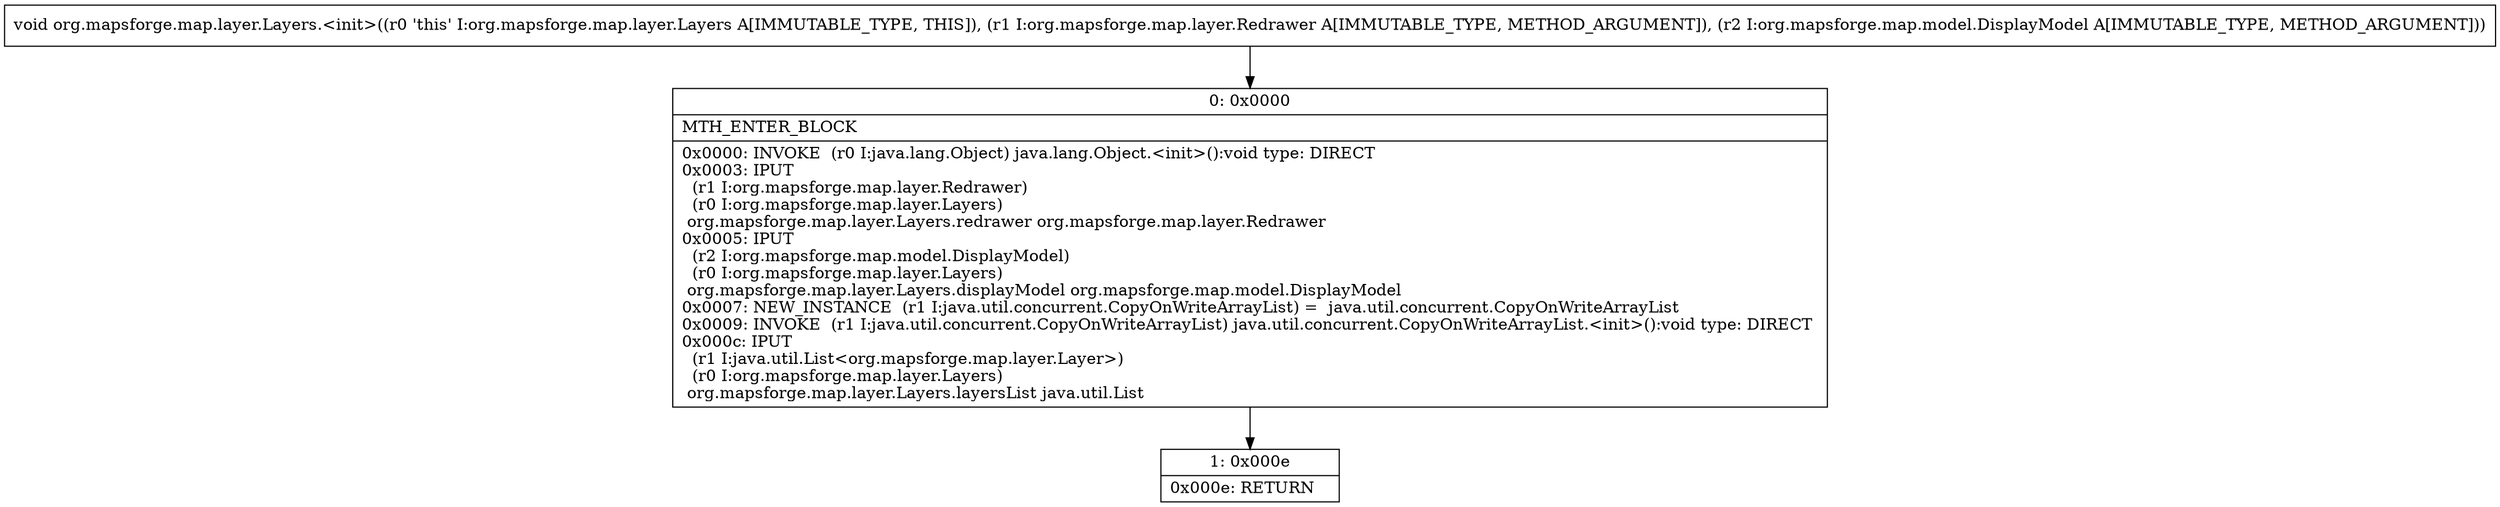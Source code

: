 digraph "CFG fororg.mapsforge.map.layer.Layers.\<init\>(Lorg\/mapsforge\/map\/layer\/Redrawer;Lorg\/mapsforge\/map\/model\/DisplayModel;)V" {
Node_0 [shape=record,label="{0\:\ 0x0000|MTH_ENTER_BLOCK\l|0x0000: INVOKE  (r0 I:java.lang.Object) java.lang.Object.\<init\>():void type: DIRECT \l0x0003: IPUT  \l  (r1 I:org.mapsforge.map.layer.Redrawer)\l  (r0 I:org.mapsforge.map.layer.Layers)\l org.mapsforge.map.layer.Layers.redrawer org.mapsforge.map.layer.Redrawer \l0x0005: IPUT  \l  (r2 I:org.mapsforge.map.model.DisplayModel)\l  (r0 I:org.mapsforge.map.layer.Layers)\l org.mapsforge.map.layer.Layers.displayModel org.mapsforge.map.model.DisplayModel \l0x0007: NEW_INSTANCE  (r1 I:java.util.concurrent.CopyOnWriteArrayList) =  java.util.concurrent.CopyOnWriteArrayList \l0x0009: INVOKE  (r1 I:java.util.concurrent.CopyOnWriteArrayList) java.util.concurrent.CopyOnWriteArrayList.\<init\>():void type: DIRECT \l0x000c: IPUT  \l  (r1 I:java.util.List\<org.mapsforge.map.layer.Layer\>)\l  (r0 I:org.mapsforge.map.layer.Layers)\l org.mapsforge.map.layer.Layers.layersList java.util.List \l}"];
Node_1 [shape=record,label="{1\:\ 0x000e|0x000e: RETURN   \l}"];
MethodNode[shape=record,label="{void org.mapsforge.map.layer.Layers.\<init\>((r0 'this' I:org.mapsforge.map.layer.Layers A[IMMUTABLE_TYPE, THIS]), (r1 I:org.mapsforge.map.layer.Redrawer A[IMMUTABLE_TYPE, METHOD_ARGUMENT]), (r2 I:org.mapsforge.map.model.DisplayModel A[IMMUTABLE_TYPE, METHOD_ARGUMENT])) }"];
MethodNode -> Node_0;
Node_0 -> Node_1;
}

